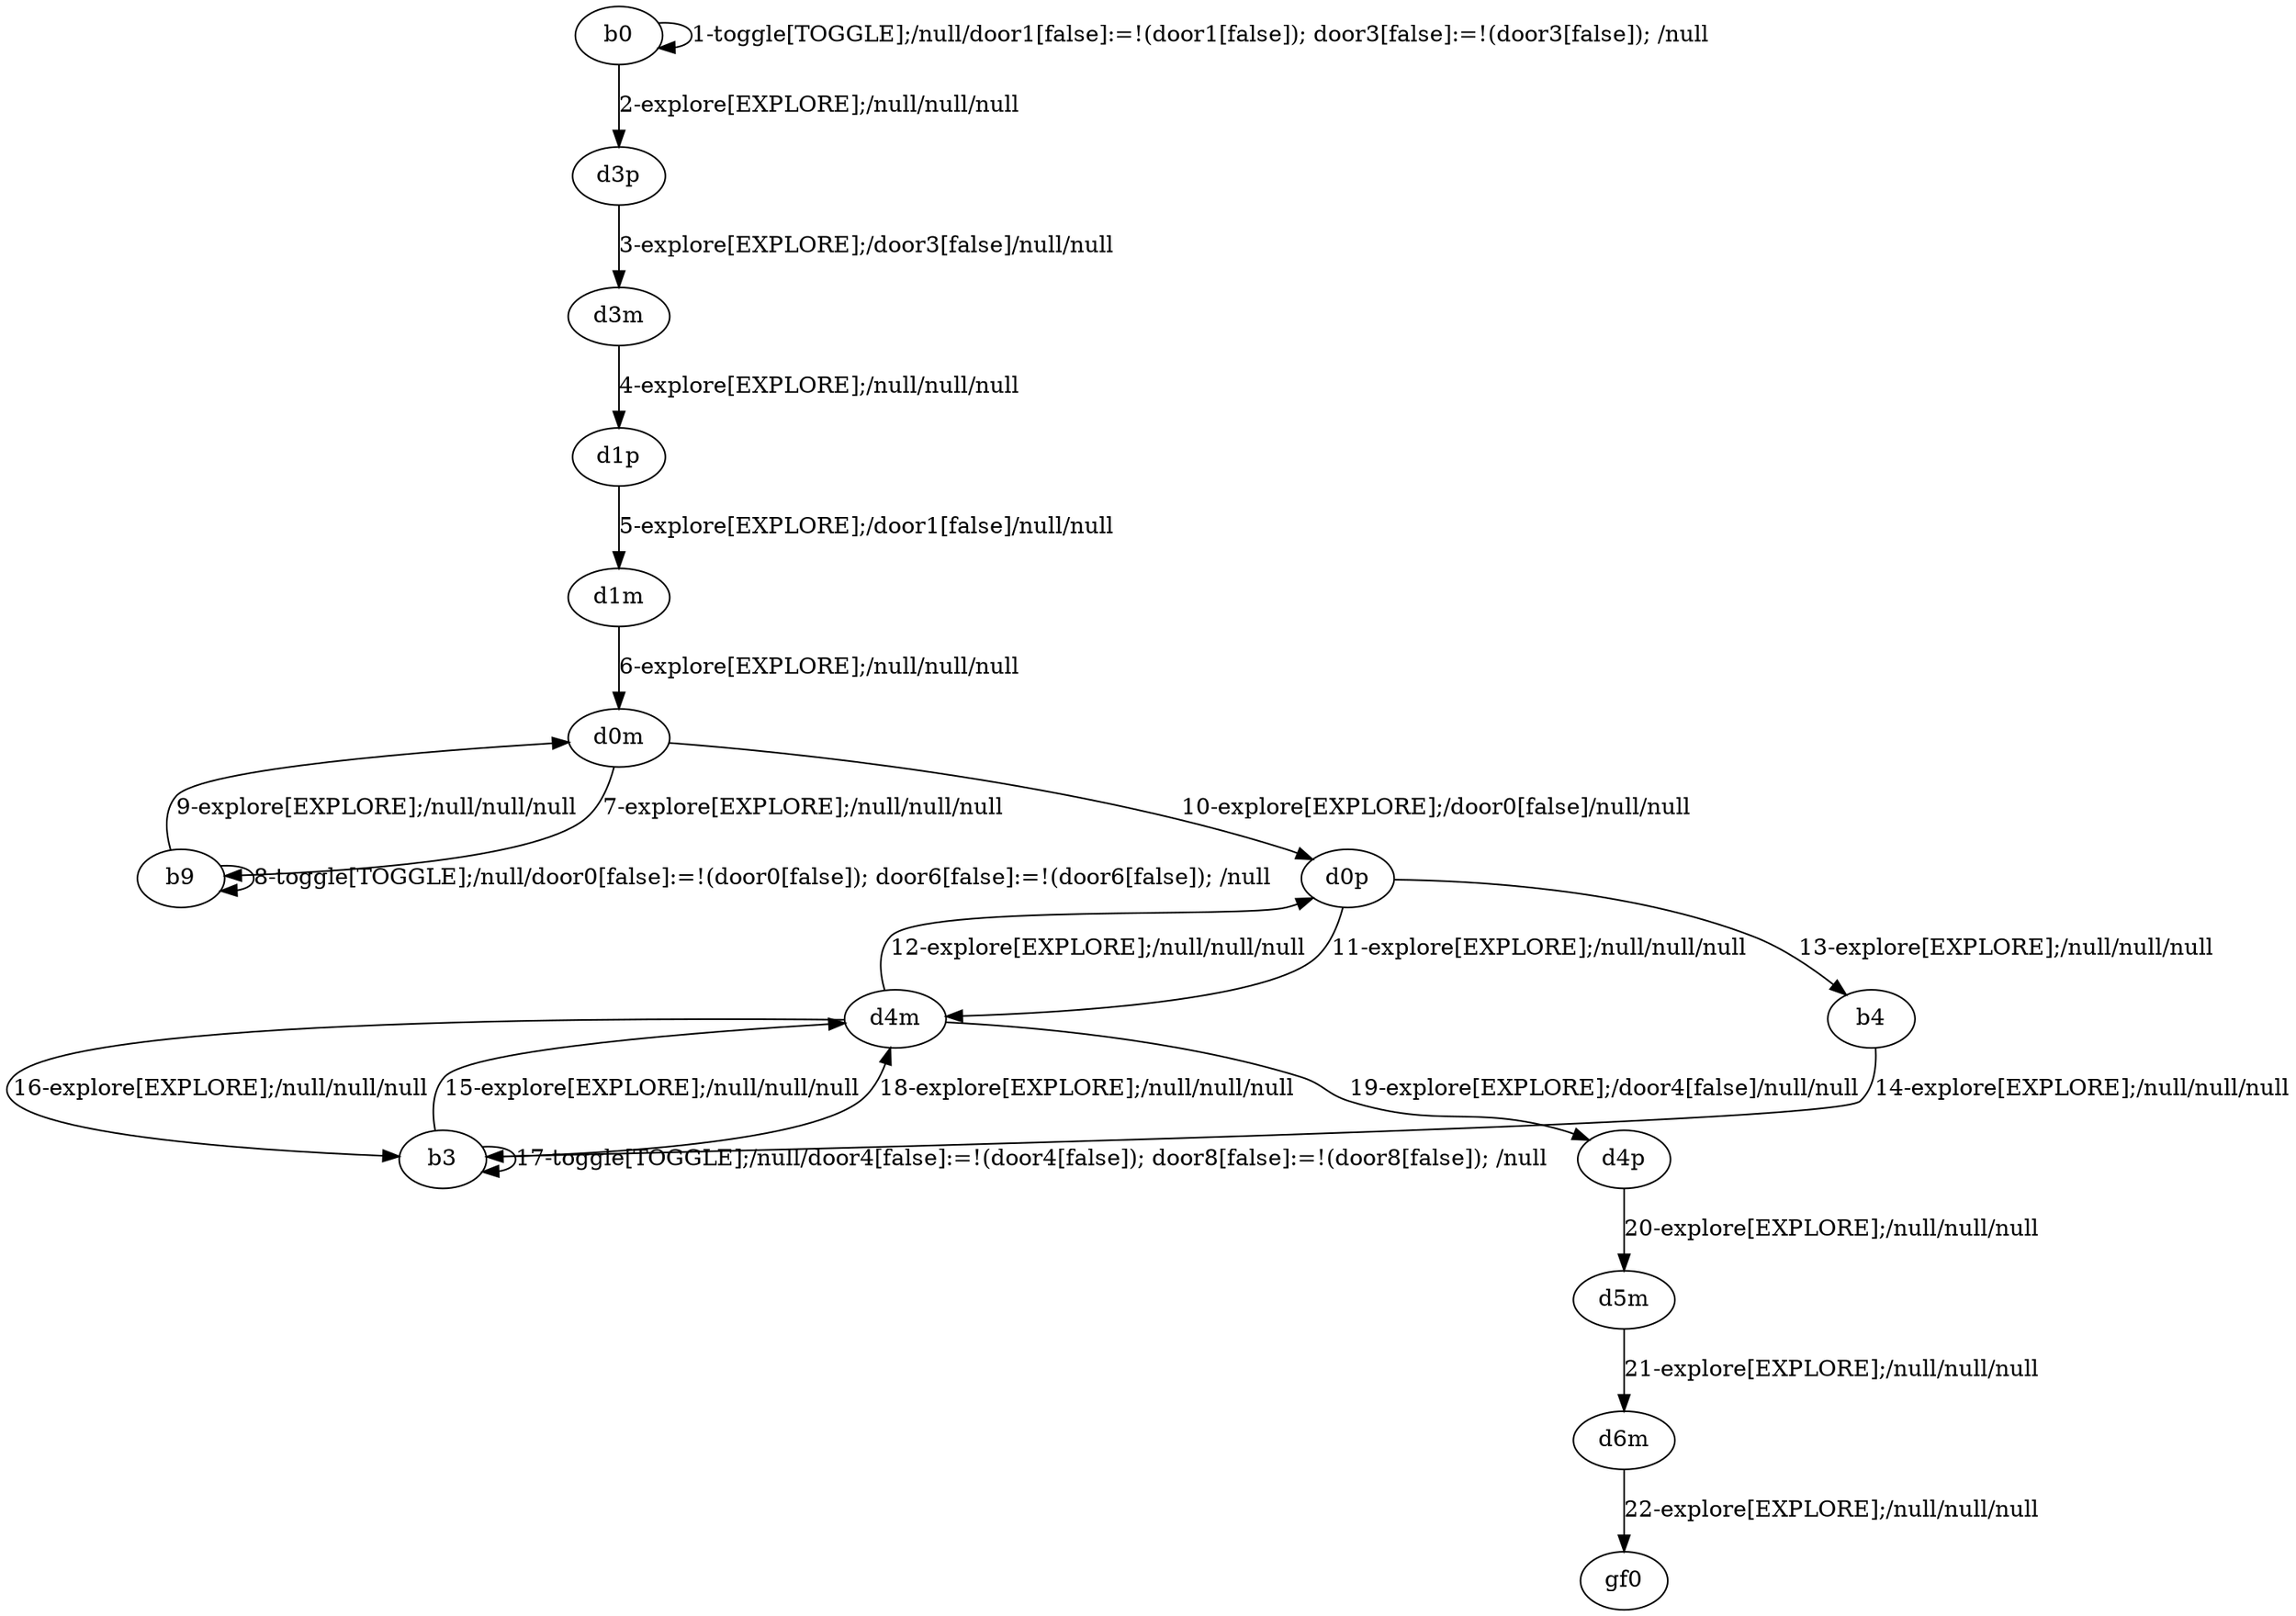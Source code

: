 digraph g {
"b0" -> "b0" [label = "1-toggle[TOGGLE];/null/door1[false]:=!(door1[false]); door3[false]:=!(door3[false]); /null"];
"b0" -> "d3p" [label = "2-explore[EXPLORE];/null/null/null"];
"d3p" -> "d3m" [label = "3-explore[EXPLORE];/door3[false]/null/null"];
"d3m" -> "d1p" [label = "4-explore[EXPLORE];/null/null/null"];
"d1p" -> "d1m" [label = "5-explore[EXPLORE];/door1[false]/null/null"];
"d1m" -> "d0m" [label = "6-explore[EXPLORE];/null/null/null"];
"d0m" -> "b9" [label = "7-explore[EXPLORE];/null/null/null"];
"b9" -> "b9" [label = "8-toggle[TOGGLE];/null/door0[false]:=!(door0[false]); door6[false]:=!(door6[false]); /null"];
"b9" -> "d0m" [label = "9-explore[EXPLORE];/null/null/null"];
"d0m" -> "d0p" [label = "10-explore[EXPLORE];/door0[false]/null/null"];
"d0p" -> "d4m" [label = "11-explore[EXPLORE];/null/null/null"];
"d4m" -> "d0p" [label = "12-explore[EXPLORE];/null/null/null"];
"d0p" -> "b4" [label = "13-explore[EXPLORE];/null/null/null"];
"b4" -> "b3" [label = "14-explore[EXPLORE];/null/null/null"];
"b3" -> "d4m" [label = "15-explore[EXPLORE];/null/null/null"];
"d4m" -> "b3" [label = "16-explore[EXPLORE];/null/null/null"];
"b3" -> "b3" [label = "17-toggle[TOGGLE];/null/door4[false]:=!(door4[false]); door8[false]:=!(door8[false]); /null"];
"b3" -> "d4m" [label = "18-explore[EXPLORE];/null/null/null"];
"d4m" -> "d4p" [label = "19-explore[EXPLORE];/door4[false]/null/null"];
"d4p" -> "d5m" [label = "20-explore[EXPLORE];/null/null/null"];
"d5m" -> "d6m" [label = "21-explore[EXPLORE];/null/null/null"];
"d6m" -> "gf0" [label = "22-explore[EXPLORE];/null/null/null"];
}